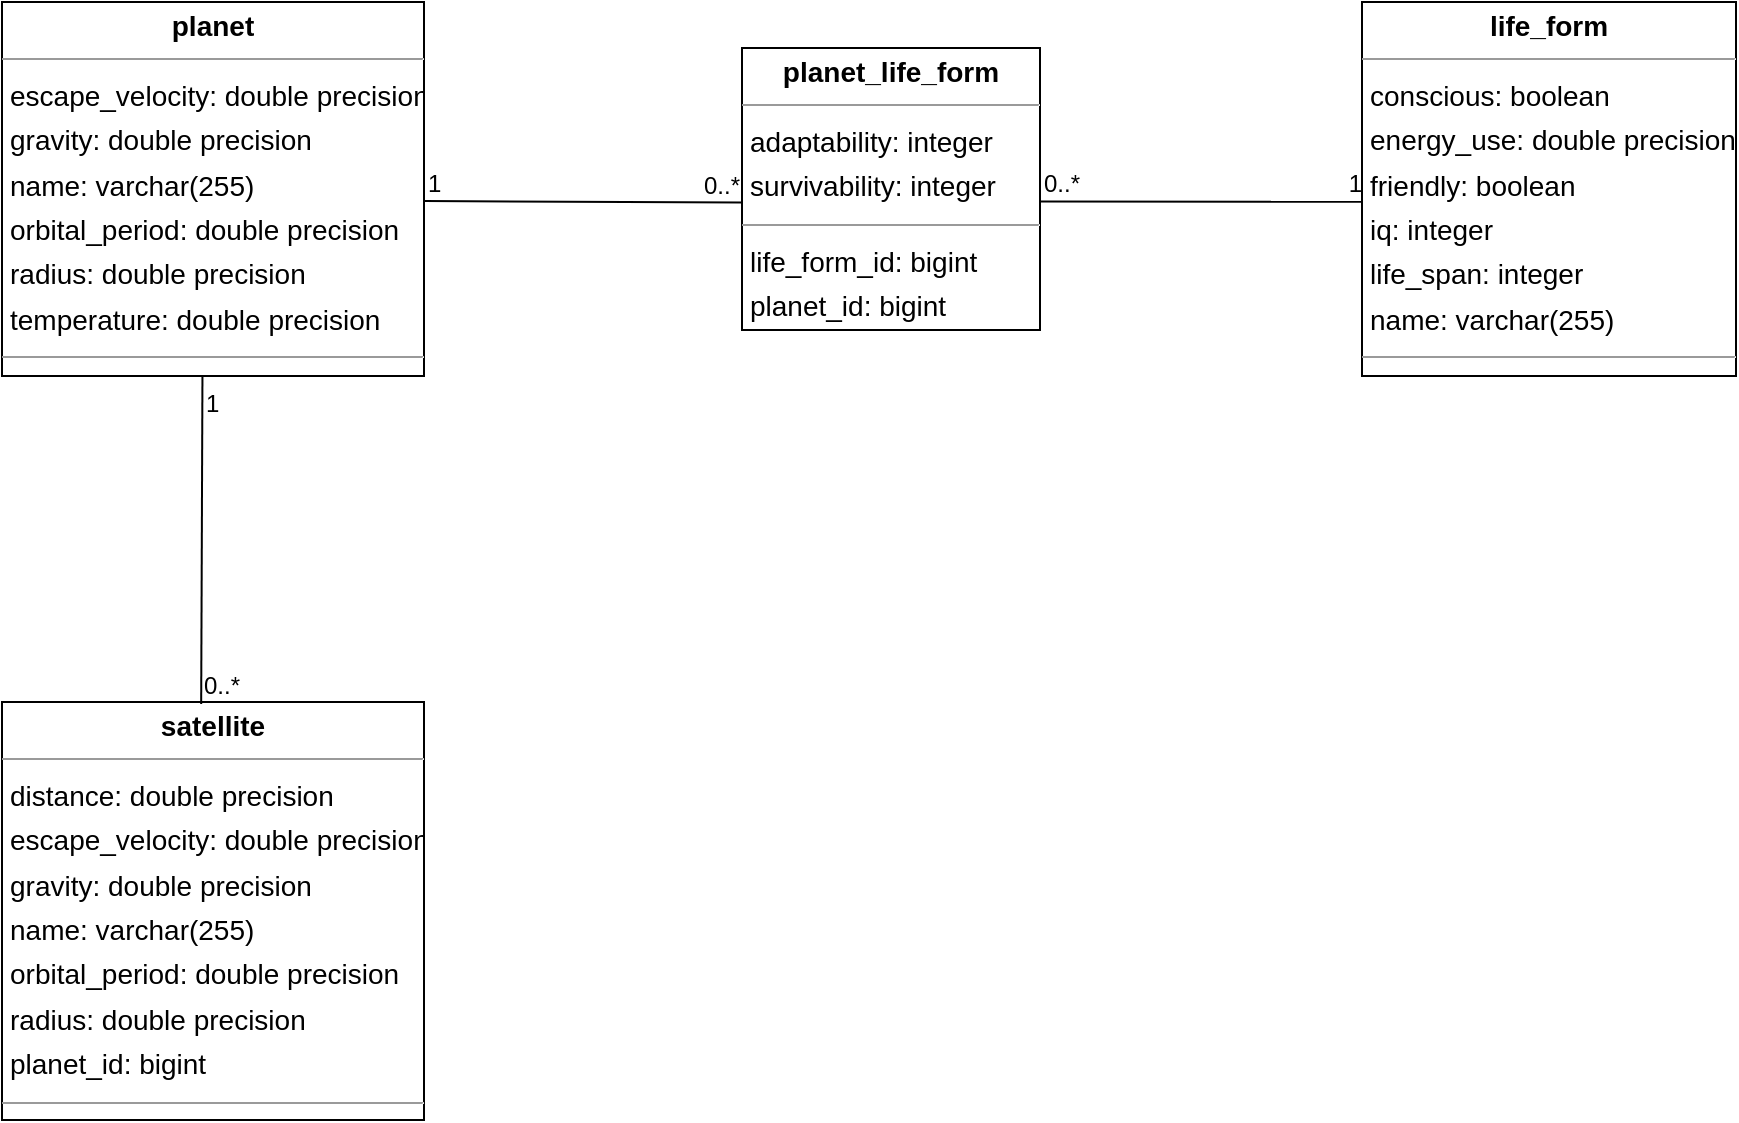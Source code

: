<mxfile version="20.8.16" type="device"><diagram id="GuGQyVGsZP1hjeY-1Rqy" name="Page-1"><mxGraphModel dx="2458" dy="1220" grid="1" gridSize="10" guides="1" tooltips="1" connect="1" arrows="1" fold="1" page="0" pageScale="1" pageWidth="850" pageHeight="1100" background="none" math="0" shadow="0"><root><mxCell id="0"/><mxCell id="1" parent="0"/><mxCell id="node3" value="&lt;p style=&quot;margin:0px;margin-top:4px;text-align:center;&quot;&gt;&lt;b&gt;life_form&lt;/b&gt;&lt;/p&gt;&lt;hr size=&quot;1&quot;/&gt;&lt;p style=&quot;margin:0 0 0 4px;line-height:1.6;&quot;&gt; conscious: boolean&lt;br/&gt; energy_use: double precision&lt;br/&gt; friendly: boolean&lt;br/&gt; iq: integer&lt;br/&gt; life_span: integer&lt;br/&gt; name: varchar(255)&lt;/p&gt;&lt;hr size=&quot;1&quot;/&gt;&lt;p style=&quot;margin:0 0 0 4px;line-height:1.6;&quot;&gt; id: bigint&lt;/p&gt;" style="verticalAlign=top;align=left;overflow=fill;fontSize=14;fontFamily=Helvetica;html=1;rounded=0;shadow=0;comic=0;labelBackgroundColor=none;strokeWidth=1;" parent="1" vertex="1"><mxGeometry x="150" y="-80" width="187" height="187" as="geometry"/></mxCell><mxCell id="node2" value="&lt;p style=&quot;margin:0px;margin-top:4px;text-align:center;&quot;&gt;&lt;b&gt;planet&lt;/b&gt;&lt;/p&gt;&lt;hr size=&quot;1&quot;/&gt;&lt;p style=&quot;margin:0 0 0 4px;line-height:1.6;&quot;&gt; escape_velocity: double precision&lt;br/&gt; gravity: double precision&lt;br/&gt; name: varchar(255)&lt;br/&gt; orbital_period: double precision&lt;br/&gt; radius: double precision&lt;br/&gt; temperature: double precision&lt;/p&gt;&lt;hr size=&quot;1&quot;/&gt;&lt;p style=&quot;margin:0 0 0 4px;line-height:1.6;&quot;&gt; id: bigint&lt;/p&gt;" style="verticalAlign=top;align=left;overflow=fill;fontSize=14;fontFamily=Helvetica;html=1;rounded=0;shadow=0;comic=0;labelBackgroundColor=none;strokeWidth=1;" parent="1" vertex="1"><mxGeometry x="-530" y="-80" width="211" height="187" as="geometry"/></mxCell><mxCell id="node0" value="&lt;p style=&quot;margin:0px;margin-top:4px;text-align:center;&quot;&gt;&lt;b&gt;planet_life_form&lt;/b&gt;&lt;/p&gt;&lt;hr size=&quot;1&quot;/&gt;&lt;p style=&quot;margin:0 0 0 4px;line-height:1.6;&quot;&gt; adaptability: integer&lt;br/&gt; survivability: integer&lt;/p&gt;&lt;hr size=&quot;1&quot;/&gt;&lt;p style=&quot;margin:0 0 0 4px;line-height:1.6;&quot;&gt; life_form_id: bigint&lt;br/&gt; planet_id: bigint&lt;/p&gt;" style="verticalAlign=top;align=left;overflow=fill;fontSize=14;fontFamily=Helvetica;html=1;rounded=0;shadow=0;comic=0;labelBackgroundColor=none;strokeWidth=1;" parent="1" vertex="1"><mxGeometry x="-160" y="-57" width="149" height="141" as="geometry"/></mxCell><mxCell id="node1" value="&lt;p style=&quot;margin:0px;margin-top:4px;text-align:center;&quot;&gt;&lt;b&gt;satellite&lt;/b&gt;&lt;/p&gt;&lt;hr size=&quot;1&quot;/&gt;&lt;p style=&quot;margin:0 0 0 4px;line-height:1.6;&quot;&gt; distance: double precision&lt;br/&gt; escape_velocity: double precision&lt;br/&gt; gravity: double precision&lt;br/&gt; name: varchar(255)&lt;br/&gt; orbital_period: double precision&lt;br/&gt; radius: double precision&lt;br/&gt; planet_id: bigint&lt;/p&gt;&lt;hr size=&quot;1&quot;/&gt;&lt;p style=&quot;margin:0 0 0 4px;line-height:1.6;&quot;&gt; id: bigint&lt;/p&gt;" style="verticalAlign=top;align=left;overflow=fill;fontSize=14;fontFamily=Helvetica;html=1;rounded=0;shadow=0;comic=0;labelBackgroundColor=none;strokeWidth=1;" parent="1" vertex="1"><mxGeometry x="-530" y="270" width="211" height="209" as="geometry"/></mxCell><mxCell id="FfSGSI3wM734pl4guXpk-9" value="" style="endArrow=none;html=1;rounded=0;exitX=0.475;exitY=0.999;exitDx=0;exitDy=0;exitPerimeter=0;entryX=0.472;entryY=0.005;entryDx=0;entryDy=0;entryPerimeter=0;" parent="1" source="node2" target="node1" edge="1"><mxGeometry relative="1" as="geometry"><mxPoint x="-500" y="160" as="sourcePoint"/><mxPoint x="-340" y="160" as="targetPoint"/></mxGeometry></mxCell><mxCell id="FfSGSI3wM734pl4guXpk-10" value="1" style="resizable=0;html=1;align=left;verticalAlign=bottom;" parent="FfSGSI3wM734pl4guXpk-9" connectable="0" vertex="1"><mxGeometry x="-1" relative="1" as="geometry"><mxPoint y="23" as="offset"/></mxGeometry></mxCell><mxCell id="FfSGSI3wM734pl4guXpk-11" value="0..*" style="resizable=0;html=1;align=right;verticalAlign=bottom;" parent="FfSGSI3wM734pl4guXpk-9" connectable="0" vertex="1"><mxGeometry x="1" relative="1" as="geometry"><mxPoint x="20" as="offset"/></mxGeometry></mxCell><mxCell id="FfSGSI3wM734pl4guXpk-12" value="" style="endArrow=none;html=1;rounded=0;exitX=1.002;exitY=0.532;exitDx=0;exitDy=0;exitPerimeter=0;entryX=0.001;entryY=0.548;entryDx=0;entryDy=0;entryPerimeter=0;" parent="1" source="node2" target="node0" edge="1"><mxGeometry relative="1" as="geometry"><mxPoint x="-300" y="20" as="sourcePoint"/><mxPoint x="-140" y="20" as="targetPoint"/></mxGeometry></mxCell><mxCell id="FfSGSI3wM734pl4guXpk-13" value="1" style="resizable=0;html=1;align=left;verticalAlign=bottom;" parent="FfSGSI3wM734pl4guXpk-12" connectable="0" vertex="1"><mxGeometry x="-1" relative="1" as="geometry"/></mxCell><mxCell id="FfSGSI3wM734pl4guXpk-14" value="0..*" style="resizable=0;html=1;align=right;verticalAlign=bottom;" parent="FfSGSI3wM734pl4guXpk-12" connectable="0" vertex="1"><mxGeometry x="1" relative="1" as="geometry"/></mxCell><mxCell id="FfSGSI3wM734pl4guXpk-15" value="" style="endArrow=none;html=1;rounded=0;exitX=0.997;exitY=0.544;exitDx=0;exitDy=0;exitPerimeter=0;entryX=0.001;entryY=0.534;entryDx=0;entryDy=0;entryPerimeter=0;" parent="1" source="node0" target="node3" edge="1"><mxGeometry relative="1" as="geometry"><mxPoint x="-10" y="20" as="sourcePoint"/><mxPoint x="140" y="20" as="targetPoint"/></mxGeometry></mxCell><mxCell id="FfSGSI3wM734pl4guXpk-16" value="0..*" style="resizable=0;html=1;align=left;verticalAlign=bottom;" parent="FfSGSI3wM734pl4guXpk-15" connectable="0" vertex="1"><mxGeometry x="-1" relative="1" as="geometry"/></mxCell><mxCell id="FfSGSI3wM734pl4guXpk-17" value="1" style="resizable=0;html=1;align=right;verticalAlign=bottom;" parent="FfSGSI3wM734pl4guXpk-15" connectable="0" vertex="1"><mxGeometry x="1" relative="1" as="geometry"/></mxCell></root></mxGraphModel></diagram></mxfile>